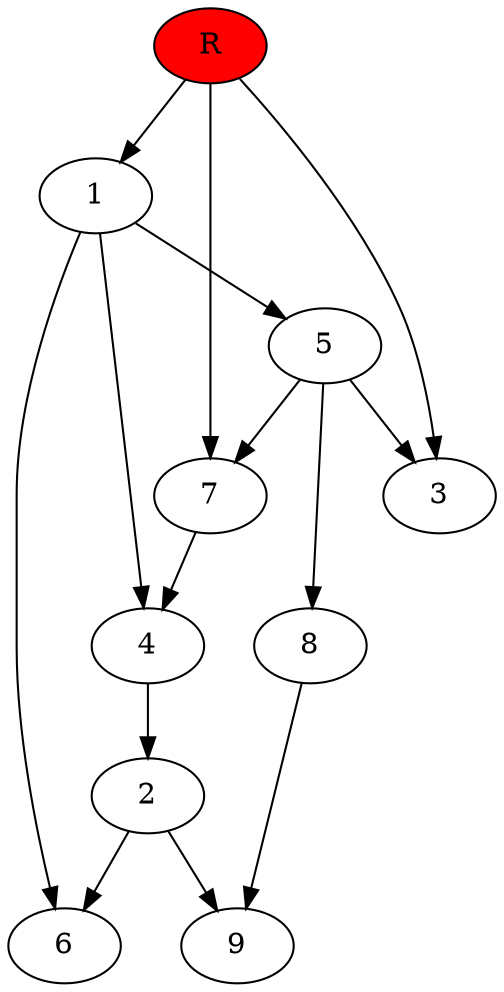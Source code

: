 digraph prb3622 {
	1
	2
	3
	4
	5
	6
	7
	8
	R [fillcolor="#ff0000" style=filled]
	1 -> 4
	1 -> 5
	1 -> 6
	2 -> 6
	2 -> 9
	4 -> 2
	5 -> 3
	5 -> 7
	5 -> 8
	7 -> 4
	8 -> 9
	R -> 1
	R -> 3
	R -> 7
}
